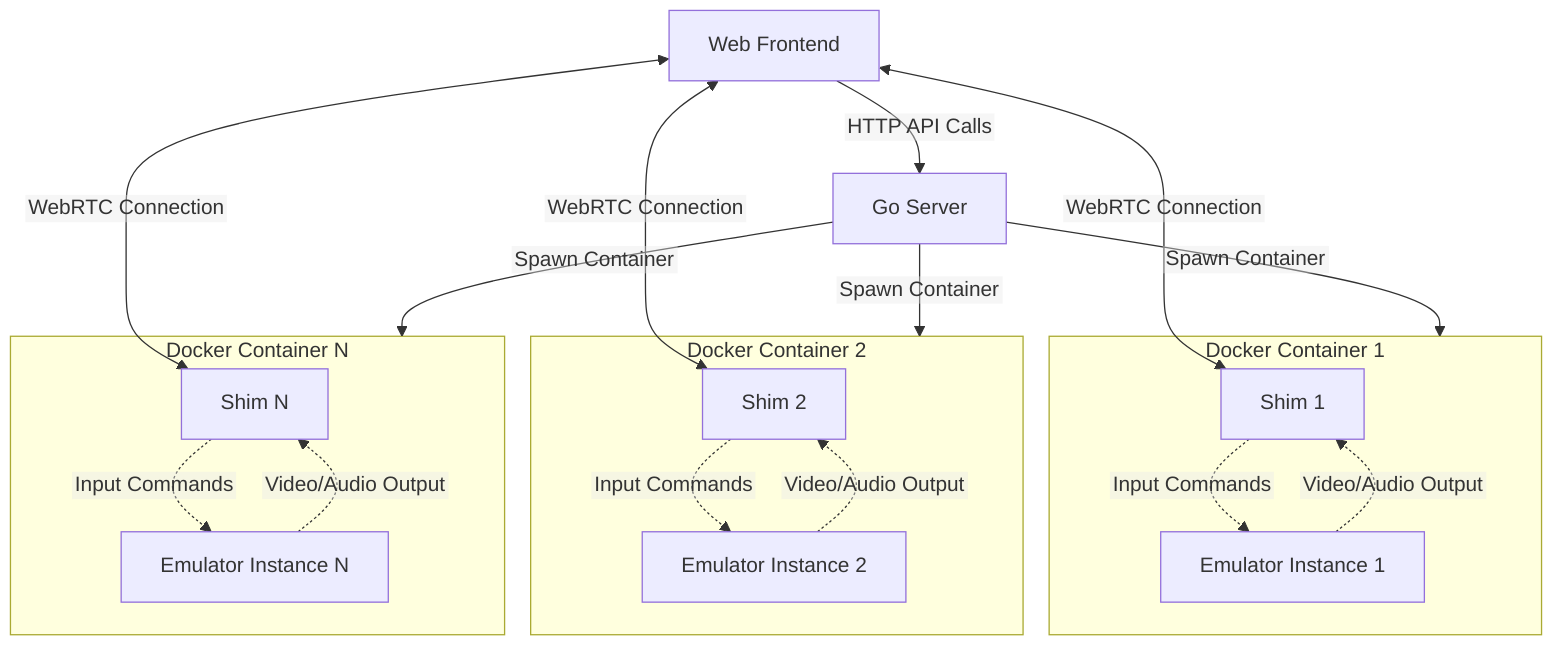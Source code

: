 %%{init: {"flowchart": {"htmlLabels": false}}}%%
graph TD
    A[Web Frontend] -->|HTTP API Calls| C[Go Server]
    A <-->|WebRTC Connection| J[Shim 1]
    A <-->|WebRTC Connection| L[Shim 2]
    A <-->|WebRTC Connection| N[Shim N]

    C -->|Spawn Container| F[Docker Container 1]
    C -->|Spawn Container| G[Docker Container 2]
    C -->|Spawn Container| H[Docker Container N]

    subgraph F[Docker Container 1]
        I[Emulator Instance 1]
        J[Shim 1]
        I -.->|Video/Audio Output| J
        J -.->|Input Commands| I
    end

    subgraph G[Docker Container 2]
        K[Emulator Instance 2]
        L[Shim 2]
        K -.->|Video/Audio Output| L
        L -.->|Input Commands| K
    end

    subgraph H[Docker Container N]
        M[Emulator Instance N]
        N[Shim N]
        M -.->|Video/Audio Output| N
        N -.->|Input Commands| M
    end